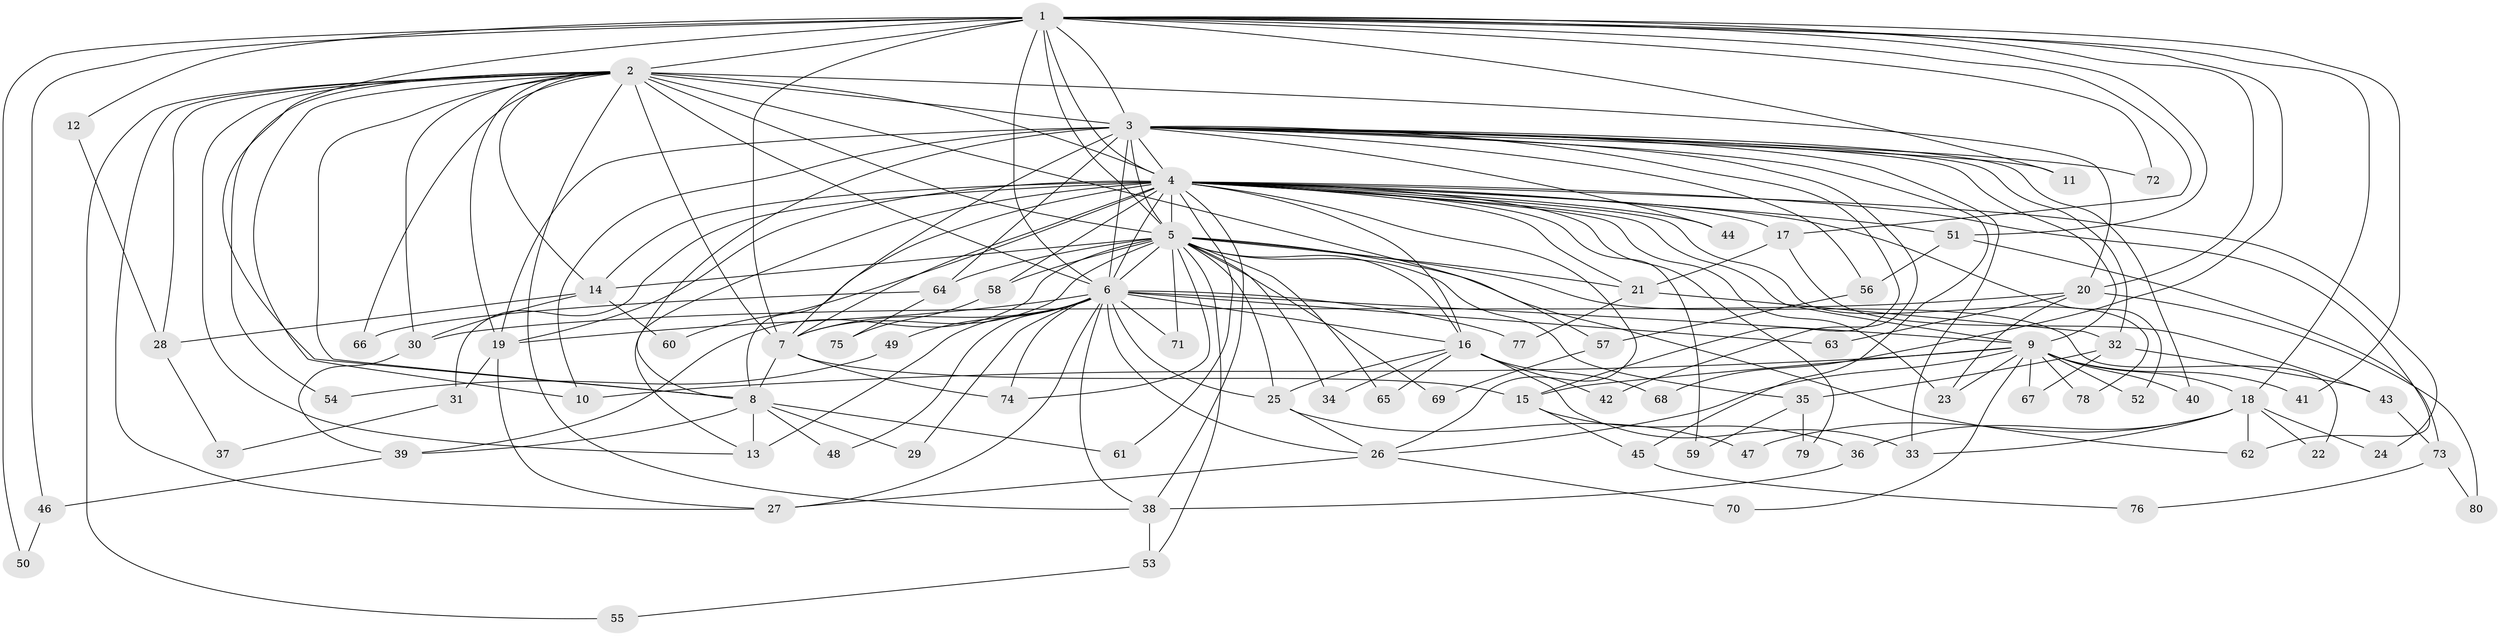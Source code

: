 // original degree distribution, {21: 0.015037593984962405, 28: 0.007518796992481203, 18: 0.007518796992481203, 13: 0.007518796992481203, 14: 0.007518796992481203, 22: 0.007518796992481203, 27: 0.007518796992481203, 29: 0.007518796992481203, 16: 0.007518796992481203, 2: 0.48120300751879697, 6: 0.03007518796992481, 4: 0.14285714285714285, 15: 0.007518796992481203, 5: 0.045112781954887216, 3: 0.19548872180451127, 7: 0.015037593984962405, 8: 0.007518796992481203}
// Generated by graph-tools (version 1.1) at 2025/49/03/04/25 22:49:51]
// undirected, 80 vertices, 192 edges
graph export_dot {
  node [color=gray90,style=filled];
  1;
  2;
  3;
  4;
  5;
  6;
  7;
  8;
  9;
  10;
  11;
  12;
  13;
  14;
  15;
  16;
  17;
  18;
  19;
  20;
  21;
  22;
  23;
  24;
  25;
  26;
  27;
  28;
  29;
  30;
  31;
  32;
  33;
  34;
  35;
  36;
  37;
  38;
  39;
  40;
  41;
  42;
  43;
  44;
  45;
  46;
  47;
  48;
  49;
  50;
  51;
  52;
  53;
  54;
  55;
  56;
  57;
  58;
  59;
  60;
  61;
  62;
  63;
  64;
  65;
  66;
  67;
  68;
  69;
  70;
  71;
  72;
  73;
  74;
  75;
  76;
  77;
  78;
  79;
  80;
  1 -- 2 [weight=3.0];
  1 -- 3 [weight=4.0];
  1 -- 4 [weight=2.0];
  1 -- 5 [weight=4.0];
  1 -- 6 [weight=3.0];
  1 -- 7 [weight=3.0];
  1 -- 8 [weight=1.0];
  1 -- 11 [weight=1.0];
  1 -- 12 [weight=1.0];
  1 -- 17 [weight=1.0];
  1 -- 18 [weight=1.0];
  1 -- 20 [weight=2.0];
  1 -- 41 [weight=1.0];
  1 -- 46 [weight=1.0];
  1 -- 50 [weight=1.0];
  1 -- 51 [weight=1.0];
  1 -- 68 [weight=1.0];
  1 -- 72 [weight=1.0];
  2 -- 3 [weight=2.0];
  2 -- 4 [weight=3.0];
  2 -- 5 [weight=2.0];
  2 -- 6 [weight=1.0];
  2 -- 7 [weight=1.0];
  2 -- 8 [weight=1.0];
  2 -- 10 [weight=1.0];
  2 -- 13 [weight=1.0];
  2 -- 14 [weight=1.0];
  2 -- 19 [weight=1.0];
  2 -- 20 [weight=1.0];
  2 -- 27 [weight=1.0];
  2 -- 28 [weight=1.0];
  2 -- 30 [weight=1.0];
  2 -- 38 [weight=1.0];
  2 -- 54 [weight=1.0];
  2 -- 55 [weight=1.0];
  2 -- 57 [weight=1.0];
  2 -- 66 [weight=1.0];
  3 -- 4 [weight=5.0];
  3 -- 5 [weight=4.0];
  3 -- 6 [weight=2.0];
  3 -- 7 [weight=2.0];
  3 -- 8 [weight=1.0];
  3 -- 9 [weight=1.0];
  3 -- 10 [weight=1.0];
  3 -- 11 [weight=1.0];
  3 -- 15 [weight=1.0];
  3 -- 19 [weight=1.0];
  3 -- 32 [weight=1.0];
  3 -- 33 [weight=2.0];
  3 -- 40 [weight=1.0];
  3 -- 42 [weight=1.0];
  3 -- 44 [weight=1.0];
  3 -- 45 [weight=1.0];
  3 -- 56 [weight=1.0];
  3 -- 64 [weight=1.0];
  3 -- 72 [weight=1.0];
  4 -- 5 [weight=2.0];
  4 -- 6 [weight=2.0];
  4 -- 7 [weight=16.0];
  4 -- 8 [weight=1.0];
  4 -- 9 [weight=1.0];
  4 -- 13 [weight=1.0];
  4 -- 14 [weight=1.0];
  4 -- 16 [weight=1.0];
  4 -- 17 [weight=1.0];
  4 -- 19 [weight=1.0];
  4 -- 21 [weight=1.0];
  4 -- 23 [weight=1.0];
  4 -- 24 [weight=1.0];
  4 -- 26 [weight=1.0];
  4 -- 31 [weight=3.0];
  4 -- 38 [weight=1.0];
  4 -- 44 [weight=1.0];
  4 -- 51 [weight=1.0];
  4 -- 52 [weight=1.0];
  4 -- 58 [weight=1.0];
  4 -- 59 [weight=1.0];
  4 -- 60 [weight=1.0];
  4 -- 61 [weight=1.0];
  4 -- 62 [weight=1.0];
  4 -- 78 [weight=1.0];
  4 -- 79 [weight=1.0];
  5 -- 6 [weight=2.0];
  5 -- 7 [weight=3.0];
  5 -- 14 [weight=1.0];
  5 -- 16 [weight=1.0];
  5 -- 21 [weight=1.0];
  5 -- 22 [weight=1.0];
  5 -- 25 [weight=1.0];
  5 -- 34 [weight=1.0];
  5 -- 35 [weight=1.0];
  5 -- 39 [weight=1.0];
  5 -- 53 [weight=1.0];
  5 -- 58 [weight=1.0];
  5 -- 62 [weight=1.0];
  5 -- 64 [weight=1.0];
  5 -- 65 [weight=1.0];
  5 -- 69 [weight=1.0];
  5 -- 71 [weight=1.0];
  5 -- 74 [weight=1.0];
  6 -- 7 [weight=1.0];
  6 -- 9 [weight=1.0];
  6 -- 13 [weight=1.0];
  6 -- 16 [weight=1.0];
  6 -- 19 [weight=1.0];
  6 -- 25 [weight=1.0];
  6 -- 26 [weight=1.0];
  6 -- 27 [weight=1.0];
  6 -- 29 [weight=1.0];
  6 -- 38 [weight=1.0];
  6 -- 48 [weight=1.0];
  6 -- 49 [weight=1.0];
  6 -- 63 [weight=1.0];
  6 -- 71 [weight=1.0];
  6 -- 74 [weight=1.0];
  6 -- 77 [weight=1.0];
  7 -- 8 [weight=1.0];
  7 -- 15 [weight=1.0];
  7 -- 74 [weight=1.0];
  8 -- 13 [weight=2.0];
  8 -- 29 [weight=1.0];
  8 -- 39 [weight=1.0];
  8 -- 48 [weight=1.0];
  8 -- 61 [weight=1.0];
  9 -- 10 [weight=1.0];
  9 -- 15 [weight=2.0];
  9 -- 18 [weight=1.0];
  9 -- 23 [weight=1.0];
  9 -- 26 [weight=1.0];
  9 -- 40 [weight=1.0];
  9 -- 41 [weight=1.0];
  9 -- 52 [weight=1.0];
  9 -- 67 [weight=1.0];
  9 -- 70 [weight=1.0];
  9 -- 78 [weight=1.0];
  12 -- 28 [weight=1.0];
  14 -- 28 [weight=1.0];
  14 -- 30 [weight=1.0];
  14 -- 60 [weight=1.0];
  15 -- 36 [weight=1.0];
  15 -- 45 [weight=1.0];
  16 -- 25 [weight=1.0];
  16 -- 33 [weight=1.0];
  16 -- 34 [weight=1.0];
  16 -- 42 [weight=1.0];
  16 -- 65 [weight=1.0];
  16 -- 68 [weight=1.0];
  17 -- 21 [weight=1.0];
  17 -- 43 [weight=1.0];
  18 -- 22 [weight=1.0];
  18 -- 24 [weight=1.0];
  18 -- 33 [weight=1.0];
  18 -- 36 [weight=1.0];
  18 -- 47 [weight=1.0];
  18 -- 62 [weight=1.0];
  19 -- 27 [weight=1.0];
  19 -- 31 [weight=1.0];
  20 -- 23 [weight=1.0];
  20 -- 30 [weight=1.0];
  20 -- 63 [weight=1.0];
  20 -- 80 [weight=1.0];
  21 -- 32 [weight=1.0];
  21 -- 77 [weight=1.0];
  25 -- 26 [weight=1.0];
  25 -- 47 [weight=1.0];
  26 -- 27 [weight=1.0];
  26 -- 70 [weight=1.0];
  28 -- 37 [weight=1.0];
  30 -- 39 [weight=1.0];
  31 -- 37 [weight=1.0];
  32 -- 35 [weight=1.0];
  32 -- 43 [weight=1.0];
  32 -- 67 [weight=1.0];
  35 -- 59 [weight=1.0];
  35 -- 79 [weight=1.0];
  36 -- 38 [weight=2.0];
  38 -- 53 [weight=1.0];
  39 -- 46 [weight=1.0];
  43 -- 73 [weight=1.0];
  45 -- 76 [weight=1.0];
  46 -- 50 [weight=1.0];
  49 -- 54 [weight=1.0];
  51 -- 56 [weight=1.0];
  51 -- 73 [weight=1.0];
  53 -- 55 [weight=1.0];
  56 -- 57 [weight=1.0];
  57 -- 69 [weight=1.0];
  58 -- 75 [weight=1.0];
  64 -- 66 [weight=1.0];
  64 -- 75 [weight=1.0];
  73 -- 76 [weight=1.0];
  73 -- 80 [weight=1.0];
}
